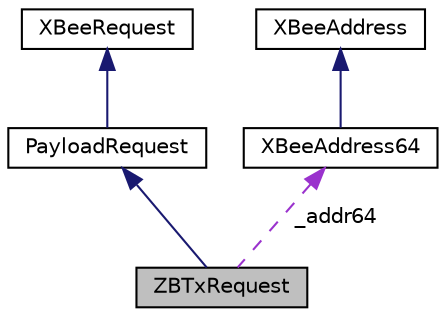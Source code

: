 digraph "ZBTxRequest"
{
  edge [fontname="Helvetica",fontsize="10",labelfontname="Helvetica",labelfontsize="10"];
  node [fontname="Helvetica",fontsize="10",shape=record];
  Node4 [label="ZBTxRequest",height=0.2,width=0.4,color="black", fillcolor="grey75", style="filled", fontcolor="black"];
  Node5 -> Node4 [dir="back",color="midnightblue",fontsize="10",style="solid"];
  Node5 [label="PayloadRequest",height=0.2,width=0.4,color="black", fillcolor="white", style="filled",URL="$class_payload_request.html"];
  Node6 -> Node5 [dir="back",color="midnightblue",fontsize="10",style="solid"];
  Node6 [label="XBeeRequest",height=0.2,width=0.4,color="black", fillcolor="white", style="filled",URL="$class_x_bee_request.html"];
  Node7 -> Node4 [dir="back",color="darkorchid3",fontsize="10",style="dashed",label=" _addr64" ];
  Node7 [label="XBeeAddress64",height=0.2,width=0.4,color="black", fillcolor="white", style="filled",URL="$class_x_bee_address64.html"];
  Node8 -> Node7 [dir="back",color="midnightblue",fontsize="10",style="solid"];
  Node8 [label="XBeeAddress",height=0.2,width=0.4,color="black", fillcolor="white", style="filled",URL="$class_x_bee_address.html"];
}
